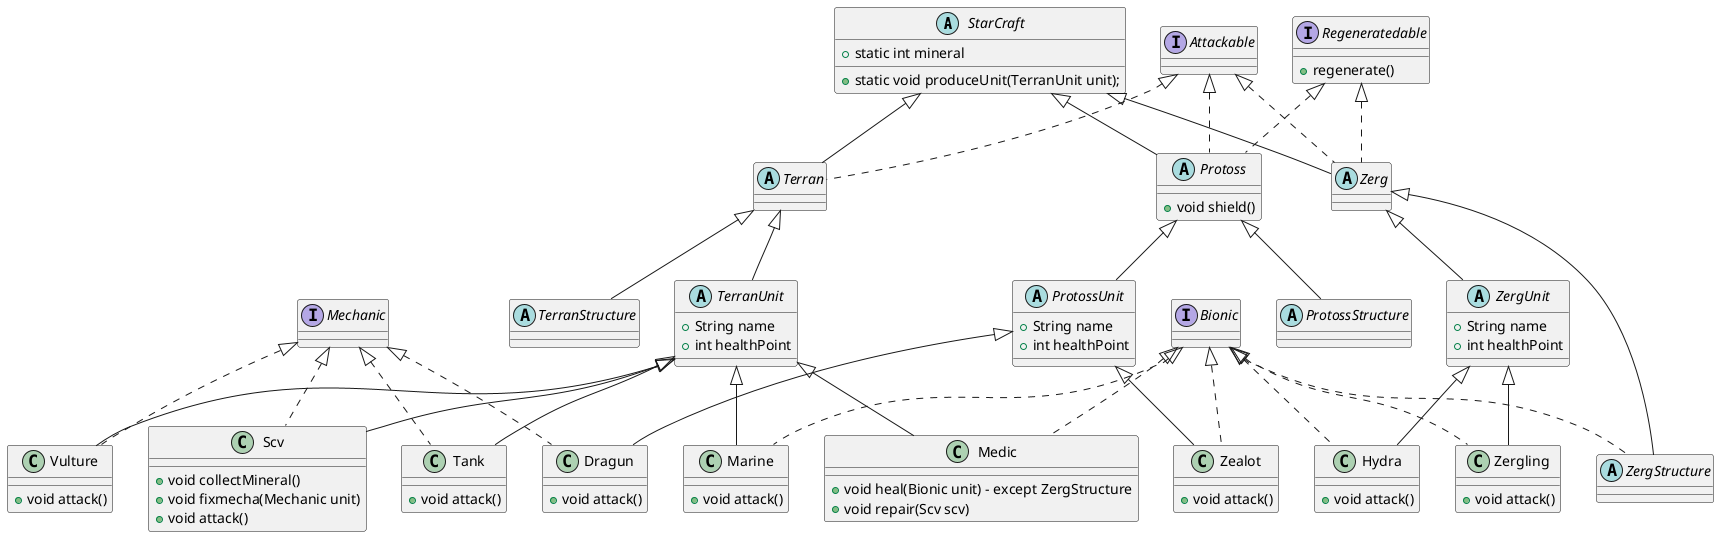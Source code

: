 @startuml

abstract class StarCraft{
    + static int mineral
    + static void produceUnit(TerranUnit unit);

}
abstract class Terran extends StarCraft implements Attackable {

}

'interface baseUnit {
'}

abstract class TerranUnit extends Terran {







    + String name
    + int healthPoint
}
interface Bionic {
}
interface Mechanic {
}
abstract class TerranStructure extends Terran {
}
interface Attackable {

}

'------테란최종유닛
class Marine extends TerranUnit implements Bionic {
+ void attack()
}
class Tank extends TerranUnit implements Mechanic {
    + void attack()
}
class Vulture extends TerranUnit implements Mechanic {
    + void attack()
}
class Medic extends TerranUnit implements Bionic {
        + void heal(Bionic unit) - except ZergStructure
        + void repair(Scv scv)
}


class Scv extends TerranUnit implements Mechanic {
    + void collectMineral()
    + void fixmecha(Mechanic unit)
    + void attack()
}


'------저그


abstract class Zerg extends StarCraft implements Regeneratedable, Attackable {

}
abstract class ZergUnit extends Zerg {

    + String name
    + int healthPoint
}
abstract class ZergStructure extends Zerg implements Bionic {
}
'------저그최종유닛
class Zergling extends ZergUnit implements Bionic {
    + void attack()
}

class Hydra extends ZergUnit implements Bionic {
    + void attack()
}

'------프로토스

abstract class Protoss extends StarCraft implements Regeneratedable, Attackable  {
    + void shield()
}
abstract class ProtossUnit extends Protoss {

    + String name
    + int healthPoint
}
abstract class ProtossStructure extends Protoss {
}
interface Regeneratedable {
  + regenerate()
}

'------프로토스최종유닛
class Zealot extends ProtossUnit implements Bionic {
    + void attack()
}
class Dragun extends ProtossUnit implements Mechanic {
    + void attack()
}
@enduml